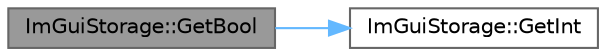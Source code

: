 digraph "ImGuiStorage::GetBool"
{
 // LATEX_PDF_SIZE
  bgcolor="transparent";
  edge [fontname=Helvetica,fontsize=10,labelfontname=Helvetica,labelfontsize=10];
  node [fontname=Helvetica,fontsize=10,shape=box,height=0.2,width=0.4];
  rankdir="LR";
  Node1 [id="Node000001",label="ImGuiStorage::GetBool",height=0.2,width=0.4,color="gray40", fillcolor="grey60", style="filled", fontcolor="black",tooltip=" "];
  Node1 -> Node2 [id="edge1_Node000001_Node000002",color="steelblue1",style="solid",tooltip=" "];
  Node2 [id="Node000002",label="ImGuiStorage::GetInt",height=0.2,width=0.4,color="grey40", fillcolor="white", style="filled",URL="$struct_im_gui_storage.html#ac86b64f5c69a15de6c6c326963eca64a",tooltip=" "];
}
